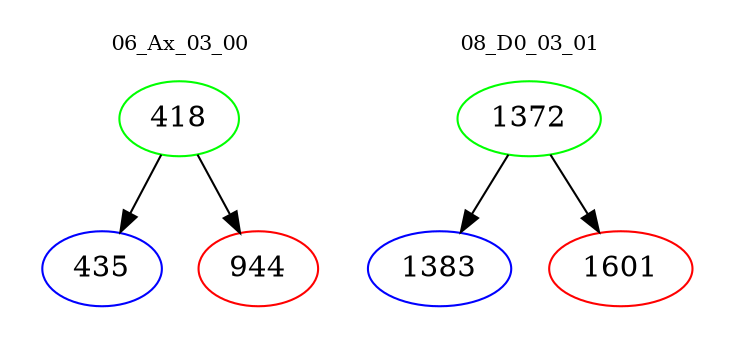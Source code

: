 digraph{
subgraph cluster_0 {
color = white
label = "06_Ax_03_00";
fontsize=10;
T0_418 [label="418", color="green"]
T0_418 -> T0_435 [color="black"]
T0_435 [label="435", color="blue"]
T0_418 -> T0_944 [color="black"]
T0_944 [label="944", color="red"]
}
subgraph cluster_1 {
color = white
label = "08_D0_03_01";
fontsize=10;
T1_1372 [label="1372", color="green"]
T1_1372 -> T1_1383 [color="black"]
T1_1383 [label="1383", color="blue"]
T1_1372 -> T1_1601 [color="black"]
T1_1601 [label="1601", color="red"]
}
}
